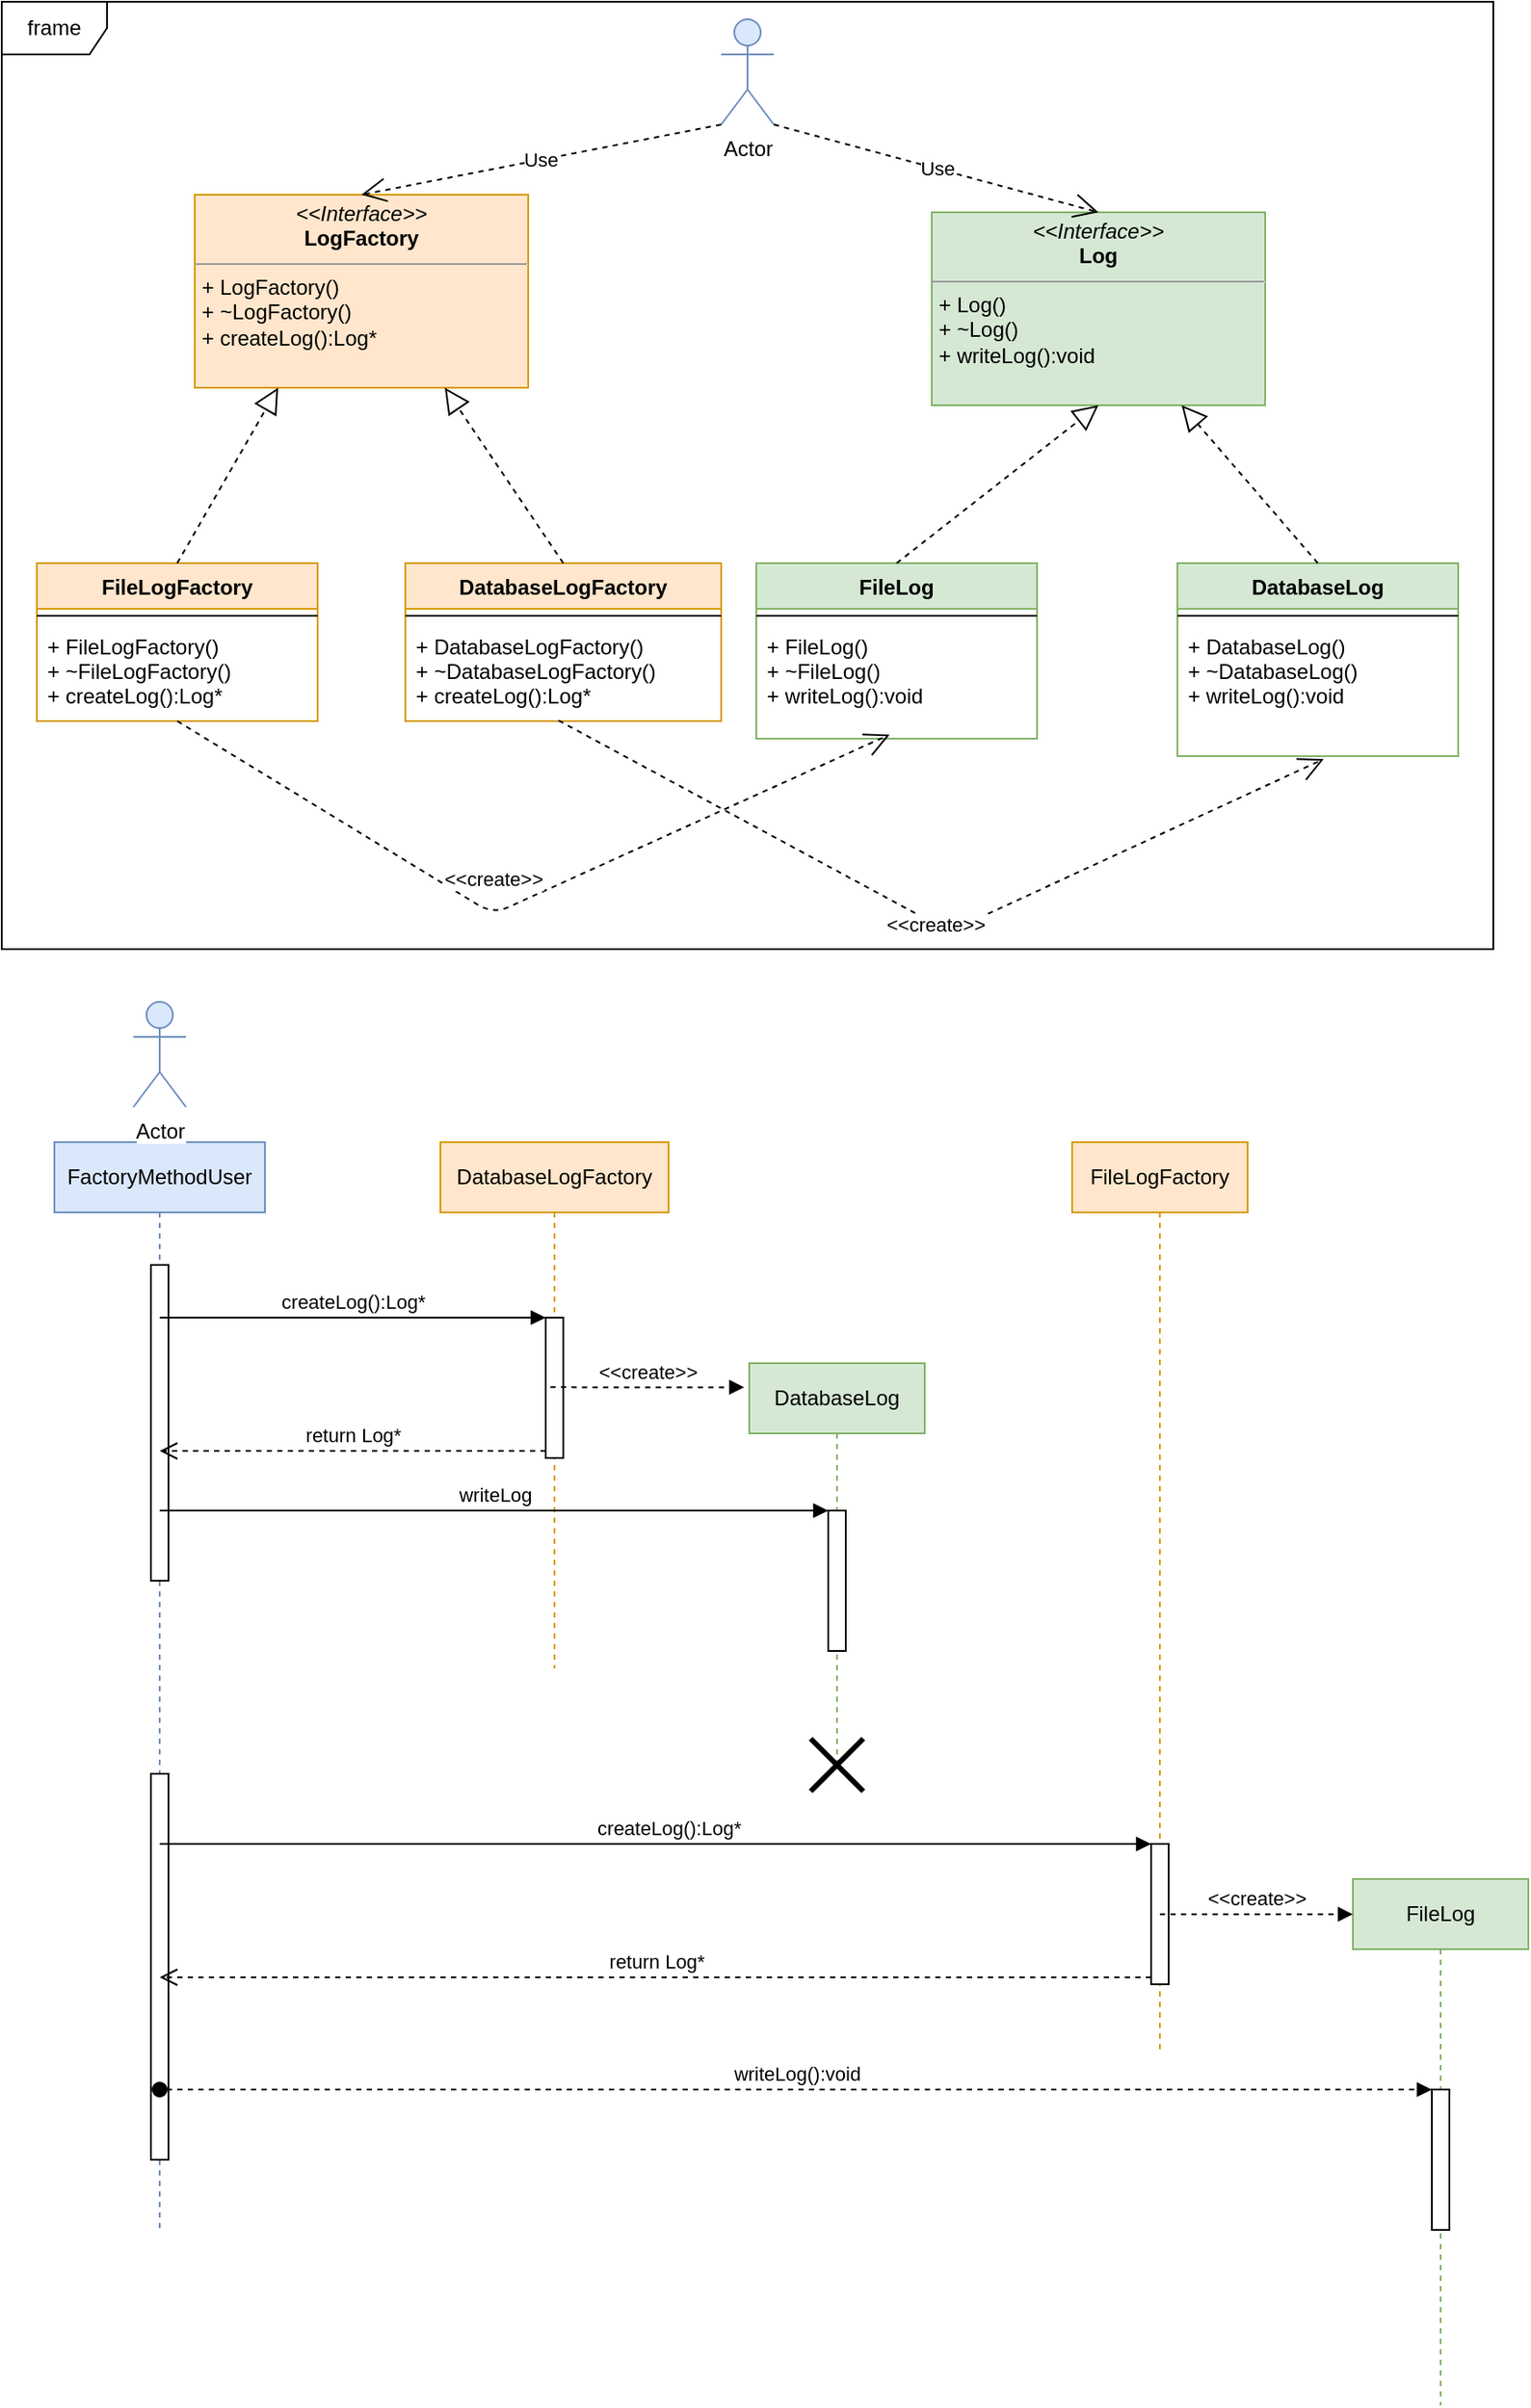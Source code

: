 <mxfile version="12.2.2" type="device" pages="1"><diagram name="Page-1" id="c4acf3e9-155e-7222-9cf6-157b1a14988f"><mxGraphModel dx="1508" dy="936" grid="1" gridSize="10" guides="1" tooltips="1" connect="1" arrows="1" fold="1" page="1" pageScale="1" pageWidth="1169" pageHeight="1654" background="#ffffff" math="0" shadow="0"><root><mxCell id="0"/><mxCell id="1" parent="0"/><mxCell id="ahtNDaJEvuwZicgwaZCo-28" value="frame" style="shape=umlFrame;whiteSpace=wrap;html=1;" vertex="1" parent="1"><mxGeometry x="180" y="70" width="850" height="540" as="geometry"/></mxCell><mxCell id="ahtNDaJEvuwZicgwaZCo-1" value="&lt;p style=&quot;margin: 0px ; margin-top: 4px ; text-align: center&quot;&gt;&lt;i&gt;&amp;lt;&amp;lt;Interface&amp;gt;&amp;gt;&lt;/i&gt;&lt;br&gt;&lt;b&gt;Log&lt;/b&gt;&lt;/p&gt;&lt;hr size=&quot;1&quot;&gt;&lt;p style=&quot;margin: 0px ; margin-left: 4px&quot;&gt;&lt;/p&gt;&lt;p style=&quot;margin: 0px ; margin-left: 4px&quot;&gt;+ Log()&lt;br&gt;+ ~Log()&lt;/p&gt;&lt;p style=&quot;margin: 0px ; margin-left: 4px&quot;&gt;+ writeLog():void&lt;/p&gt;" style="verticalAlign=top;align=left;overflow=fill;fontSize=12;fontFamily=Helvetica;html=1;fillColor=#d5e8d4;strokeColor=#82b366;" vertex="1" parent="1"><mxGeometry x="710" y="190" width="190" height="110" as="geometry"/></mxCell><mxCell id="ahtNDaJEvuwZicgwaZCo-2" value="&lt;p style=&quot;margin: 0px ; margin-top: 4px ; text-align: center&quot;&gt;&lt;i&gt;&amp;lt;&amp;lt;Interface&amp;gt;&amp;gt;&lt;/i&gt;&lt;br&gt;&lt;b&gt;LogFactory&lt;/b&gt;&lt;/p&gt;&lt;hr size=&quot;1&quot;&gt;&lt;p style=&quot;margin: 0px ; margin-left: 4px&quot;&gt;&lt;/p&gt;&lt;p style=&quot;margin: 0px ; margin-left: 4px&quot;&gt;+ LogFactory()&lt;br&gt;+ ~LogFactory()&lt;/p&gt;&lt;p style=&quot;margin: 0px ; margin-left: 4px&quot;&gt;+ createLog():Log*&lt;/p&gt;" style="verticalAlign=top;align=left;overflow=fill;fontSize=12;fontFamily=Helvetica;html=1;fillColor=#ffe6cc;strokeColor=#d79b00;" vertex="1" parent="1"><mxGeometry x="290" y="180" width="190" height="110" as="geometry"/></mxCell><mxCell id="ahtNDaJEvuwZicgwaZCo-3" value="FileLog" style="swimlane;fontStyle=1;align=center;verticalAlign=top;childLayout=stackLayout;horizontal=1;startSize=26;horizontalStack=0;resizeParent=1;resizeParentMax=0;resizeLast=0;collapsible=1;marginBottom=0;fillColor=#d5e8d4;strokeColor=#82b366;" vertex="1" parent="1"><mxGeometry x="610" y="390" width="160" height="100" as="geometry"/></mxCell><mxCell id="ahtNDaJEvuwZicgwaZCo-5" value="" style="line;strokeWidth=1;fillColor=none;align=left;verticalAlign=middle;spacingTop=-1;spacingLeft=3;spacingRight=3;rotatable=0;labelPosition=right;points=[];portConstraint=eastwest;" vertex="1" parent="ahtNDaJEvuwZicgwaZCo-3"><mxGeometry y="26" width="160" height="8" as="geometry"/></mxCell><mxCell id="ahtNDaJEvuwZicgwaZCo-6" value="+ FileLog()&#10;+ ~FileLog()&#10;+ writeLog():void" style="text;strokeColor=none;fillColor=none;align=left;verticalAlign=top;spacingLeft=4;spacingRight=4;overflow=hidden;rotatable=0;points=[[0,0.5],[1,0.5]];portConstraint=eastwest;" vertex="1" parent="ahtNDaJEvuwZicgwaZCo-3"><mxGeometry y="34" width="160" height="66" as="geometry"/></mxCell><mxCell id="ahtNDaJEvuwZicgwaZCo-7" value="" style="endArrow=block;dashed=1;endFill=0;endSize=12;html=1;entryX=0.5;entryY=1;entryDx=0;entryDy=0;exitX=0.5;exitY=0;exitDx=0;exitDy=0;" edge="1" parent="1" source="ahtNDaJEvuwZicgwaZCo-3" target="ahtNDaJEvuwZicgwaZCo-1"><mxGeometry width="160" relative="1" as="geometry"><mxPoint x="340" y="500" as="sourcePoint"/><mxPoint x="500" y="500" as="targetPoint"/></mxGeometry></mxCell><mxCell id="ahtNDaJEvuwZicgwaZCo-8" value="DatabaseLog" style="swimlane;fontStyle=1;align=center;verticalAlign=top;childLayout=stackLayout;horizontal=1;startSize=26;horizontalStack=0;resizeParent=1;resizeParentMax=0;resizeLast=0;collapsible=1;marginBottom=0;fillColor=#d5e8d4;strokeColor=#82b366;" vertex="1" parent="1"><mxGeometry x="850" y="390" width="160" height="110" as="geometry"/></mxCell><mxCell id="ahtNDaJEvuwZicgwaZCo-10" value="" style="line;strokeWidth=1;fillColor=none;align=left;verticalAlign=middle;spacingTop=-1;spacingLeft=3;spacingRight=3;rotatable=0;labelPosition=right;points=[];portConstraint=eastwest;" vertex="1" parent="ahtNDaJEvuwZicgwaZCo-8"><mxGeometry y="26" width="160" height="8" as="geometry"/></mxCell><mxCell id="ahtNDaJEvuwZicgwaZCo-11" value="+ DatabaseLog()&#10;+ ~DatabaseLog()&#10;+ writeLog():void" style="text;strokeColor=none;fillColor=none;align=left;verticalAlign=top;spacingLeft=4;spacingRight=4;overflow=hidden;rotatable=0;points=[[0,0.5],[1,0.5]];portConstraint=eastwest;" vertex="1" parent="ahtNDaJEvuwZicgwaZCo-8"><mxGeometry y="34" width="160" height="76" as="geometry"/></mxCell><mxCell id="ahtNDaJEvuwZicgwaZCo-12" value="" style="endArrow=block;dashed=1;endFill=0;endSize=12;html=1;exitX=0.5;exitY=0;exitDx=0;exitDy=0;" edge="1" parent="1" source="ahtNDaJEvuwZicgwaZCo-8" target="ahtNDaJEvuwZicgwaZCo-1"><mxGeometry width="160" relative="1" as="geometry"><mxPoint x="340" y="500" as="sourcePoint"/><mxPoint x="840" y="330" as="targetPoint"/></mxGeometry></mxCell><mxCell id="ahtNDaJEvuwZicgwaZCo-13" value="FileLogFactory" style="swimlane;fontStyle=1;align=center;verticalAlign=top;childLayout=stackLayout;horizontal=1;startSize=26;horizontalStack=0;resizeParent=1;resizeParentMax=0;resizeLast=0;collapsible=1;marginBottom=0;fillColor=#ffe6cc;strokeColor=#d79b00;" vertex="1" parent="1"><mxGeometry x="200" y="390" width="160" height="90" as="geometry"/></mxCell><mxCell id="ahtNDaJEvuwZicgwaZCo-15" value="" style="line;strokeWidth=1;fillColor=none;align=left;verticalAlign=middle;spacingTop=-1;spacingLeft=3;spacingRight=3;rotatable=0;labelPosition=right;points=[];portConstraint=eastwest;" vertex="1" parent="ahtNDaJEvuwZicgwaZCo-13"><mxGeometry y="26" width="160" height="8" as="geometry"/></mxCell><mxCell id="ahtNDaJEvuwZicgwaZCo-16" value="+ FileLogFactory()&#10;+ ~FileLogFactory()&#10;+ createLog():Log*" style="text;strokeColor=none;fillColor=none;align=left;verticalAlign=top;spacingLeft=4;spacingRight=4;overflow=hidden;rotatable=0;points=[[0,0.5],[1,0.5]];portConstraint=eastwest;" vertex="1" parent="ahtNDaJEvuwZicgwaZCo-13"><mxGeometry y="34" width="160" height="56" as="geometry"/></mxCell><mxCell id="ahtNDaJEvuwZicgwaZCo-18" value="DatabaseLogFactory" style="swimlane;fontStyle=1;align=center;verticalAlign=top;childLayout=stackLayout;horizontal=1;startSize=26;horizontalStack=0;resizeParent=1;resizeParentMax=0;resizeLast=0;collapsible=1;marginBottom=0;fillColor=#ffe6cc;strokeColor=#d79b00;" vertex="1" parent="1"><mxGeometry x="410" y="390" width="180" height="90" as="geometry"/></mxCell><mxCell id="ahtNDaJEvuwZicgwaZCo-19" value="" style="line;strokeWidth=1;fillColor=none;align=left;verticalAlign=middle;spacingTop=-1;spacingLeft=3;spacingRight=3;rotatable=0;labelPosition=right;points=[];portConstraint=eastwest;" vertex="1" parent="ahtNDaJEvuwZicgwaZCo-18"><mxGeometry y="26" width="180" height="8" as="geometry"/></mxCell><mxCell id="ahtNDaJEvuwZicgwaZCo-20" value="+ DatabaseLogFactory()&#10;+ ~DatabaseLogFactory()&#10;+ createLog():Log*" style="text;strokeColor=none;fillColor=none;align=left;verticalAlign=top;spacingLeft=4;spacingRight=4;overflow=hidden;rotatable=0;points=[[0,0.5],[1,0.5]];portConstraint=eastwest;" vertex="1" parent="ahtNDaJEvuwZicgwaZCo-18"><mxGeometry y="34" width="180" height="56" as="geometry"/></mxCell><mxCell id="ahtNDaJEvuwZicgwaZCo-21" value="" style="endArrow=block;dashed=1;endFill=0;endSize=12;html=1;entryX=0.25;entryY=1;entryDx=0;entryDy=0;exitX=0.5;exitY=0;exitDx=0;exitDy=0;" edge="1" parent="1" source="ahtNDaJEvuwZicgwaZCo-13" target="ahtNDaJEvuwZicgwaZCo-2"><mxGeometry width="160" relative="1" as="geometry"><mxPoint x="200" y="520" as="sourcePoint"/><mxPoint x="360" y="520" as="targetPoint"/></mxGeometry></mxCell><mxCell id="ahtNDaJEvuwZicgwaZCo-22" value="" style="endArrow=block;dashed=1;endFill=0;endSize=12;html=1;entryX=0.75;entryY=1;entryDx=0;entryDy=0;exitX=0.5;exitY=0;exitDx=0;exitDy=0;" edge="1" parent="1" source="ahtNDaJEvuwZicgwaZCo-18" target="ahtNDaJEvuwZicgwaZCo-2"><mxGeometry width="160" relative="1" as="geometry"><mxPoint x="200" y="520" as="sourcePoint"/><mxPoint x="360" y="520" as="targetPoint"/></mxGeometry></mxCell><mxCell id="ahtNDaJEvuwZicgwaZCo-23" value="&amp;lt;&amp;lt;create&amp;gt;&amp;gt;" style="endArrow=open;endSize=12;dashed=1;html=1;exitX=0.5;exitY=1;exitDx=0;exitDy=0;entryX=0.475;entryY=0.965;entryDx=0;entryDy=0;entryPerimeter=0;" edge="1" parent="1" source="ahtNDaJEvuwZicgwaZCo-13" target="ahtNDaJEvuwZicgwaZCo-6"><mxGeometry x="-0.126" y="17" width="160" relative="1" as="geometry"><mxPoint x="200" y="520" as="sourcePoint"/><mxPoint x="360" y="520" as="targetPoint"/><Array as="points"><mxPoint x="460" y="590"/></Array><mxPoint as="offset"/></mxGeometry></mxCell><mxCell id="ahtNDaJEvuwZicgwaZCo-24" value="&amp;lt;&amp;lt;create&amp;gt;&amp;gt;" style="endArrow=open;endSize=12;dashed=1;html=1;exitX=0.485;exitY=0.994;exitDx=0;exitDy=0;exitPerimeter=0;entryX=0.521;entryY=1.022;entryDx=0;entryDy=0;entryPerimeter=0;" edge="1" parent="1" source="ahtNDaJEvuwZicgwaZCo-20" target="ahtNDaJEvuwZicgwaZCo-11"><mxGeometry width="160" relative="1" as="geometry"><mxPoint x="200" y="630" as="sourcePoint"/><mxPoint x="360" y="630" as="targetPoint"/><Array as="points"><mxPoint x="720" y="600"/></Array></mxGeometry></mxCell><mxCell id="ahtNDaJEvuwZicgwaZCo-25" value="Actor" style="shape=umlActor;verticalLabelPosition=bottom;labelBackgroundColor=#ffffff;verticalAlign=top;html=1;fillColor=#dae8fc;strokeColor=#6c8ebf;" vertex="1" parent="1"><mxGeometry x="590" y="80" width="30" height="60" as="geometry"/></mxCell><mxCell id="ahtNDaJEvuwZicgwaZCo-26" value="Use" style="endArrow=open;endSize=12;dashed=1;html=1;exitX=0;exitY=1;exitDx=0;exitDy=0;exitPerimeter=0;entryX=0.5;entryY=0;entryDx=0;entryDy=0;" edge="1" parent="1" source="ahtNDaJEvuwZicgwaZCo-25" target="ahtNDaJEvuwZicgwaZCo-2"><mxGeometry width="160" relative="1" as="geometry"><mxPoint x="550" y="280" as="sourcePoint"/><mxPoint x="610" y="270" as="targetPoint"/></mxGeometry></mxCell><mxCell id="ahtNDaJEvuwZicgwaZCo-27" value="Use" style="endArrow=open;endSize=12;dashed=1;html=1;exitX=1;exitY=1;exitDx=0;exitDy=0;exitPerimeter=0;entryX=0.5;entryY=0;entryDx=0;entryDy=0;" edge="1" parent="1" source="ahtNDaJEvuwZicgwaZCo-25" target="ahtNDaJEvuwZicgwaZCo-1"><mxGeometry width="160" relative="1" as="geometry"><mxPoint x="490" y="210" as="sourcePoint"/><mxPoint x="650" y="210" as="targetPoint"/></mxGeometry></mxCell><mxCell id="ahtNDaJEvuwZicgwaZCo-29" value="FactoryMethodUser" style="shape=umlLifeline;perimeter=lifelinePerimeter;whiteSpace=wrap;html=1;container=1;collapsible=0;recursiveResize=0;outlineConnect=0;fillColor=#dae8fc;strokeColor=#6c8ebf;" vertex="1" parent="1"><mxGeometry x="210" y="720" width="120" height="620" as="geometry"/></mxCell><mxCell id="ahtNDaJEvuwZicgwaZCo-35" value="" style="html=1;points=[];perimeter=orthogonalPerimeter;" vertex="1" parent="ahtNDaJEvuwZicgwaZCo-29"><mxGeometry x="55" y="70" width="10" height="180" as="geometry"/></mxCell><mxCell id="ahtNDaJEvuwZicgwaZCo-49" value="" style="html=1;points=[];perimeter=orthogonalPerimeter;" vertex="1" parent="ahtNDaJEvuwZicgwaZCo-29"><mxGeometry x="55" y="360" width="10" height="220" as="geometry"/></mxCell><mxCell id="ahtNDaJEvuwZicgwaZCo-30" value="Actor" style="shape=umlActor;verticalLabelPosition=bottom;labelBackgroundColor=#ffffff;verticalAlign=top;html=1;fillColor=#dae8fc;strokeColor=#6c8ebf;" vertex="1" parent="1"><mxGeometry x="255" y="640" width="30" height="60" as="geometry"/></mxCell><mxCell id="ahtNDaJEvuwZicgwaZCo-31" value="DatabaseLogFactory" style="shape=umlLifeline;perimeter=lifelinePerimeter;whiteSpace=wrap;html=1;container=1;collapsible=0;recursiveResize=0;outlineConnect=0;fillColor=#ffe6cc;strokeColor=#d79b00;" vertex="1" parent="1"><mxGeometry x="430" y="720" width="130" height="300" as="geometry"/></mxCell><mxCell id="ahtNDaJEvuwZicgwaZCo-32" value="" style="html=1;points=[];perimeter=orthogonalPerimeter;" vertex="1" parent="ahtNDaJEvuwZicgwaZCo-31"><mxGeometry x="60" y="100" width="10" height="80" as="geometry"/></mxCell><mxCell id="ahtNDaJEvuwZicgwaZCo-33" value="createLog():Log*" style="html=1;verticalAlign=bottom;endArrow=block;entryX=0;entryY=0;" edge="1" target="ahtNDaJEvuwZicgwaZCo-32" parent="1" source="ahtNDaJEvuwZicgwaZCo-29"><mxGeometry relative="1" as="geometry"><mxPoint x="420" y="820" as="sourcePoint"/></mxGeometry></mxCell><mxCell id="ahtNDaJEvuwZicgwaZCo-34" value="return Log*" style="html=1;verticalAlign=bottom;endArrow=open;dashed=1;endSize=8;exitX=0;exitY=0.95;" edge="1" source="ahtNDaJEvuwZicgwaZCo-32" parent="1" target="ahtNDaJEvuwZicgwaZCo-29"><mxGeometry relative="1" as="geometry"><mxPoint x="420" y="896" as="targetPoint"/></mxGeometry></mxCell><mxCell id="ahtNDaJEvuwZicgwaZCo-36" value="DatabaseLog" style="shape=umlLifeline;perimeter=lifelinePerimeter;whiteSpace=wrap;html=1;container=1;collapsible=0;recursiveResize=0;outlineConnect=0;fillColor=#d5e8d4;strokeColor=#82b366;" vertex="1" parent="1"><mxGeometry x="606" y="846" width="100" height="229" as="geometry"/></mxCell><mxCell id="ahtNDaJEvuwZicgwaZCo-42" value="" style="html=1;points=[];perimeter=orthogonalPerimeter;" vertex="1" parent="ahtNDaJEvuwZicgwaZCo-36"><mxGeometry x="45" y="84" width="10" height="80" as="geometry"/></mxCell><mxCell id="ahtNDaJEvuwZicgwaZCo-40" value="&amp;lt;&amp;lt;create&amp;gt;&amp;gt;" style="html=1;verticalAlign=bottom;endArrow=block;exitX=0.267;exitY=0.496;exitDx=0;exitDy=0;exitPerimeter=0;entryX=-0.029;entryY=0.06;entryDx=0;entryDy=0;entryPerimeter=0;dashed=1;" edge="1" parent="1" source="ahtNDaJEvuwZicgwaZCo-32" target="ahtNDaJEvuwZicgwaZCo-36"><mxGeometry width="80" relative="1" as="geometry"><mxPoint x="500" y="860" as="sourcePoint"/><mxPoint x="580" y="860" as="targetPoint"/></mxGeometry></mxCell><mxCell id="ahtNDaJEvuwZicgwaZCo-43" value="writeLog" style="html=1;verticalAlign=bottom;startArrow=none;endArrow=block;startSize=8;startFill=0;jumpStyle=none;" edge="1" target="ahtNDaJEvuwZicgwaZCo-42" parent="1" source="ahtNDaJEvuwZicgwaZCo-29"><mxGeometry relative="1" as="geometry"><mxPoint x="591" y="920" as="sourcePoint"/><Array as="points"><mxPoint x="410" y="930"/></Array></mxGeometry></mxCell><mxCell id="ahtNDaJEvuwZicgwaZCo-44" value="" style="shape=umlDestroy;whiteSpace=wrap;html=1;strokeWidth=3;" vertex="1" parent="1"><mxGeometry x="641" y="1060" width="30" height="30" as="geometry"/></mxCell><mxCell id="ahtNDaJEvuwZicgwaZCo-45" value="FileLogFactory" style="shape=umlLifeline;perimeter=lifelinePerimeter;whiteSpace=wrap;html=1;container=1;collapsible=0;recursiveResize=0;outlineConnect=0;fillColor=#ffe6cc;strokeColor=#d79b00;" vertex="1" parent="1"><mxGeometry x="790" y="720" width="100" height="520" as="geometry"/></mxCell><mxCell id="ahtNDaJEvuwZicgwaZCo-46" value="" style="html=1;points=[];perimeter=orthogonalPerimeter;" vertex="1" parent="ahtNDaJEvuwZicgwaZCo-45"><mxGeometry x="45" y="400" width="10" height="80" as="geometry"/></mxCell><mxCell id="ahtNDaJEvuwZicgwaZCo-47" value="createLog():Log*" style="html=1;verticalAlign=bottom;endArrow=block;entryX=0;entryY=0;" edge="1" target="ahtNDaJEvuwZicgwaZCo-46" parent="1" source="ahtNDaJEvuwZicgwaZCo-29"><mxGeometry x="0.027" relative="1" as="geometry"><mxPoint x="370" y="1120" as="sourcePoint"/><mxPoint as="offset"/></mxGeometry></mxCell><mxCell id="ahtNDaJEvuwZicgwaZCo-48" value="return Log*" style="html=1;verticalAlign=bottom;endArrow=open;dashed=1;endSize=8;exitX=0;exitY=0.95;" edge="1" source="ahtNDaJEvuwZicgwaZCo-46" parent="1" target="ahtNDaJEvuwZicgwaZCo-29"><mxGeometry relative="1" as="geometry"><mxPoint x="765" y="1196" as="targetPoint"/></mxGeometry></mxCell><mxCell id="ahtNDaJEvuwZicgwaZCo-50" value="FileLog" style="shape=umlLifeline;perimeter=lifelinePerimeter;whiteSpace=wrap;html=1;container=1;collapsible=0;recursiveResize=0;outlineConnect=0;fillColor=#d5e8d4;strokeColor=#82b366;" vertex="1" parent="1"><mxGeometry x="950" y="1140" width="100" height="300" as="geometry"/></mxCell><mxCell id="ahtNDaJEvuwZicgwaZCo-52" value="" style="html=1;points=[];perimeter=orthogonalPerimeter;" vertex="1" parent="ahtNDaJEvuwZicgwaZCo-50"><mxGeometry x="45" y="120" width="10" height="80" as="geometry"/></mxCell><mxCell id="ahtNDaJEvuwZicgwaZCo-51" value="&amp;lt;&amp;lt;create&amp;gt;&amp;gt;" style="html=1;verticalAlign=bottom;endArrow=block;entryX=0;entryY=0.067;entryDx=0;entryDy=0;entryPerimeter=0;dashed=1;" edge="1" parent="1" source="ahtNDaJEvuwZicgwaZCo-45" target="ahtNDaJEvuwZicgwaZCo-50"><mxGeometry width="80" relative="1" as="geometry"><mxPoint x="880" y="1160" as="sourcePoint"/><mxPoint x="920" y="1160" as="targetPoint"/></mxGeometry></mxCell><mxCell id="ahtNDaJEvuwZicgwaZCo-53" value="writeLog():void" style="html=1;verticalAlign=bottom;startArrow=oval;endArrow=block;startSize=8;dashed=1;" edge="1" target="ahtNDaJEvuwZicgwaZCo-52" parent="1" source="ahtNDaJEvuwZicgwaZCo-29"><mxGeometry relative="1" as="geometry"><mxPoint x="935" y="1260" as="sourcePoint"/></mxGeometry></mxCell></root></mxGraphModel></diagram></mxfile>